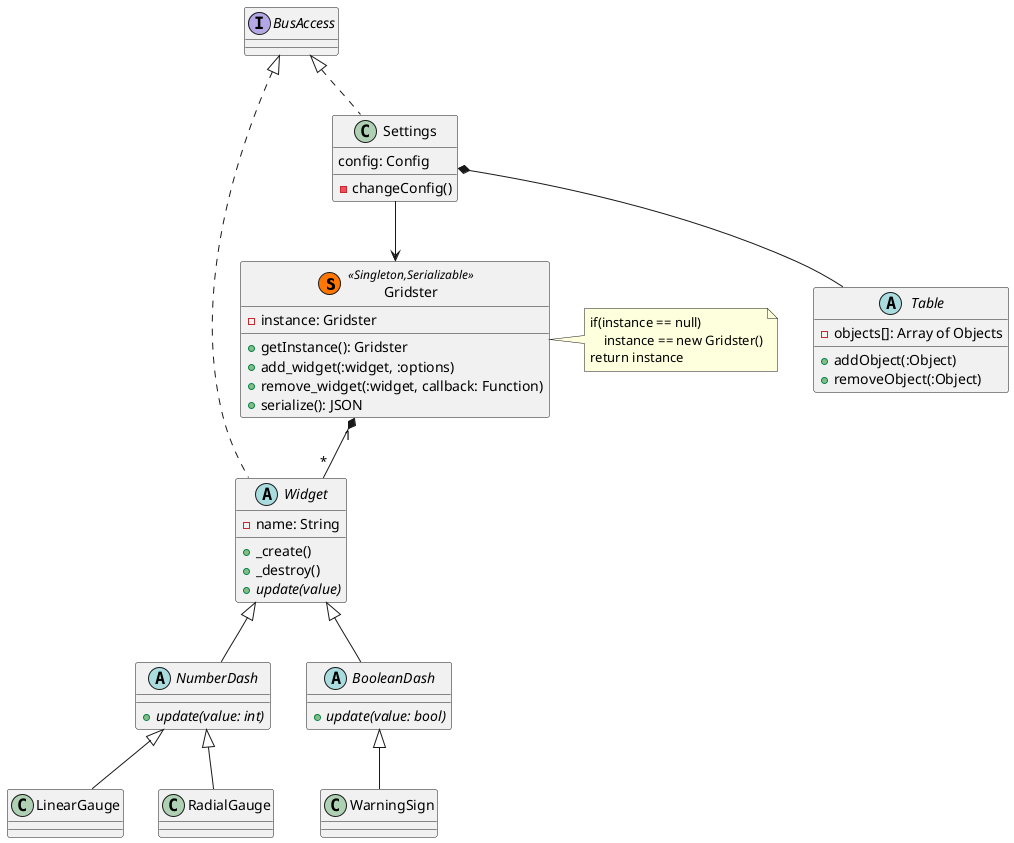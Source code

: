 @startuml


Gridster "1"*--"*" Widget


abstract class Widget implements BusAccess{
    -name: String
    +_create()
    +_destroy()
    +{abstract} update(value)
}

abstract class NumberDash extends Widget{
    +{abstract} update(value: int)
}

abstract class BooleanDash extends Widget{
    +{abstract} update(value: bool)
}

class LinearGauge extends NumberDash{
}

class RadialGauge extends NumberDash{
}

class WarningSign extends BooleanDash{
}

class Gridster << (S,#FF7700) Singleton,Serializable >> {
    -instance: Gridster
    +getInstance(): Gridster
    +add_widget(:widget, :options)
    +remove_widget(:widget, callback: Function)
    +serialize(): JSON 
}

note right of Gridster
    if(instance == null)
        instance == new Gridster()
    return instance
end note

'-------------------------------------'

Settings *-- Table
Settings --> Gridster

class Settings implements BusAccess{
    config: Config
    -changeConfig()
}

abstract class Table {
    -objects[]: Array of Objects
    +addObject(:Object)
    +removeObject(:Object)
}


'-------------------------------------'



@enduml
